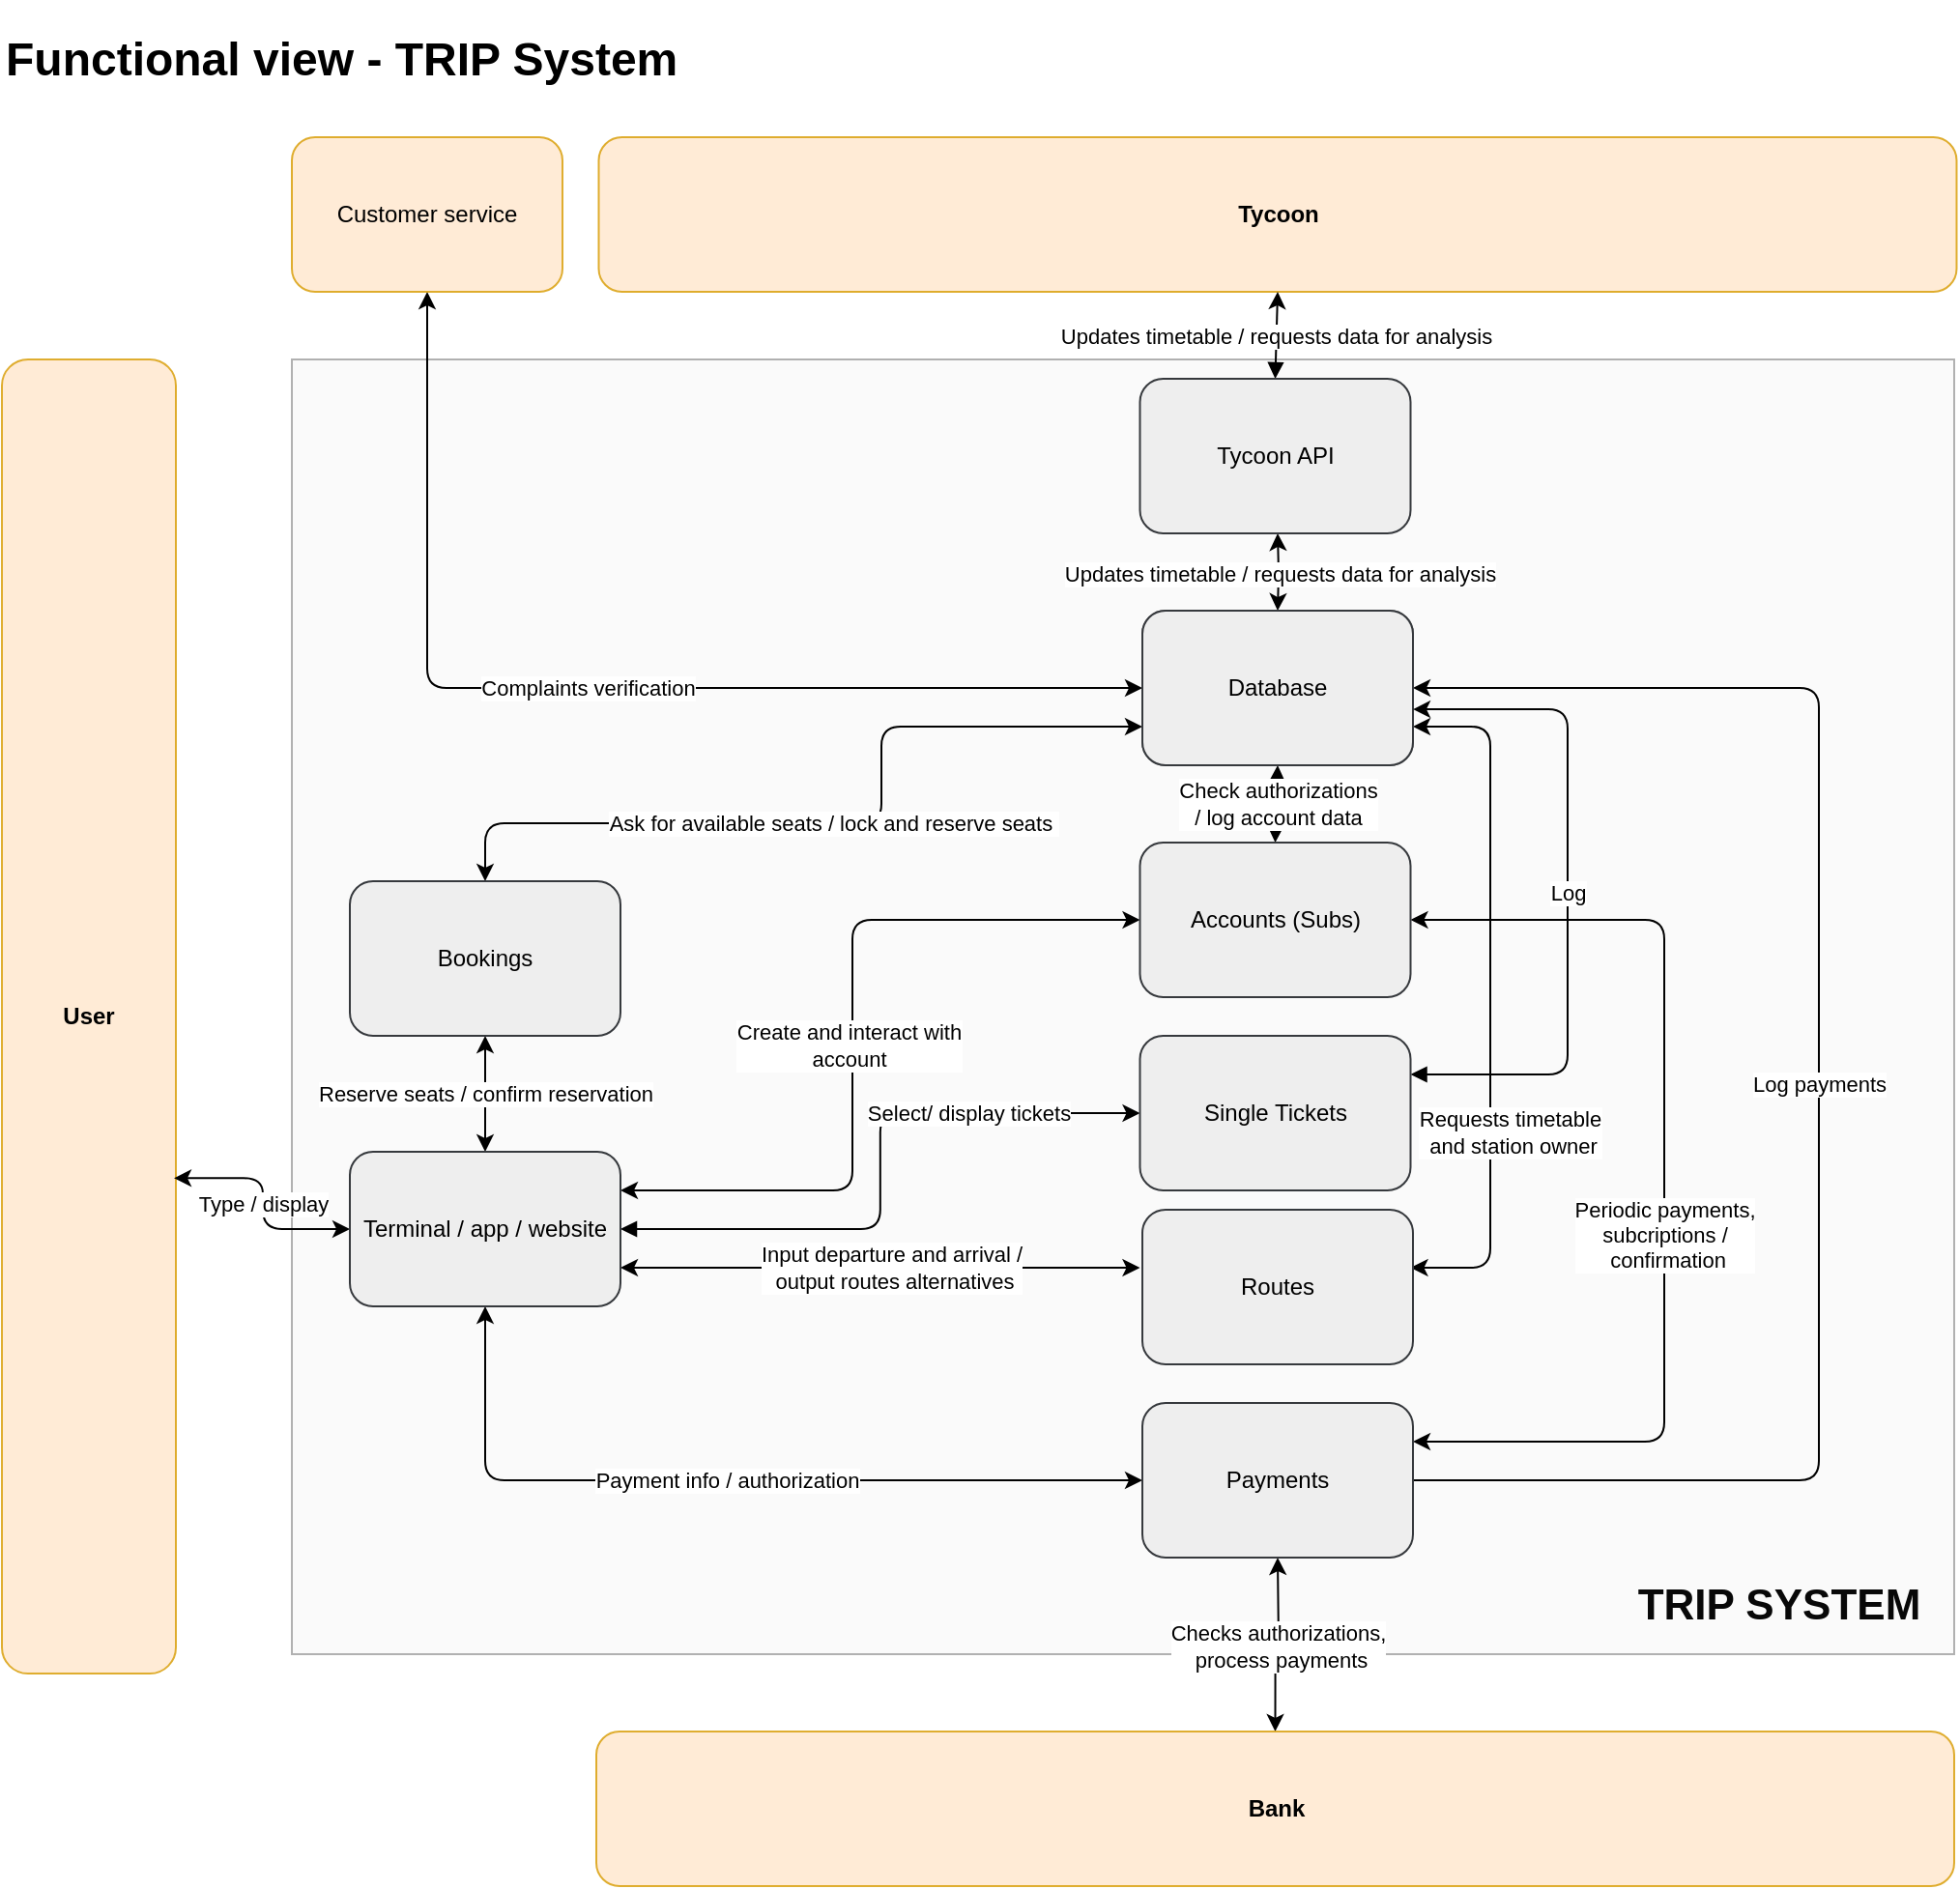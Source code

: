 <mxfile>
    <diagram id="ZQF833xw1EoGUe7-4v3m" name="Page-1">
        <mxGraphModel dx="1721" dy="877" grid="1" gridSize="10" guides="1" tooltips="1" connect="1" arrows="1" fold="1" page="1" pageScale="1" pageWidth="850" pageHeight="1100" math="0" shadow="0">
            <root>
                <mxCell id="0"/>
                <mxCell id="1" parent="0"/>
                <mxCell id="241" value="" style="whiteSpace=wrap;html=1;shadow=0;glass=0;sketch=0;opacity=50;fillColor=#f5f5f5;strokeColor=#666666;fontColor=#333333;" parent="1" vertex="1">
                    <mxGeometry x="280" y="270" width="860" height="670" as="geometry"/>
                </mxCell>
                <mxCell id="45" value="&lt;b&gt;User&lt;/b&gt;" style="rounded=1;whiteSpace=wrap;html=1;fillColor=#ffe6cc;strokeColor=#d79b00;opacity=80;" parent="1" vertex="1">
                    <mxGeometry x="130" y="270" width="90" height="680" as="geometry"/>
                </mxCell>
                <mxCell id="217" value="Complaints verification" style="edgeStyle=orthogonalEdgeStyle;html=1;exitX=0;exitY=0.5;exitDx=0;exitDy=0;entryX=0.5;entryY=1;entryDx=0;entryDy=0;endArrow=classic;endFill=1;startArrow=classic;startFill=1;" parent="1" source="85" target="114" edge="1">
                    <mxGeometry relative="1" as="geometry">
                        <mxPoint as="offset"/>
                    </mxGeometry>
                </mxCell>
                <mxCell id="85" value="Database" style="rounded=1;whiteSpace=wrap;html=1;fillColor=#f5f5f5;strokeColor=#666666;gradientColor=#b3b3b3;" parent="1" vertex="1">
                    <mxGeometry x="720" y="400" width="140" height="80" as="geometry"/>
                </mxCell>
                <mxCell id="99" value="Reserve seats / confirm reservation" style="edgeStyle=orthogonalEdgeStyle;html=1;exitX=0.5;exitY=0;exitDx=0;exitDy=0;entryX=0.5;entryY=1;entryDx=0;entryDy=0;startArrow=classic;startFill=1;" parent="1" source="89" target="90" edge="1">
                    <mxGeometry relative="1" as="geometry">
                        <mxPoint as="offset"/>
                    </mxGeometry>
                </mxCell>
                <mxCell id="100" value="Payment info / authorization" style="edgeStyle=orthogonalEdgeStyle;html=1;exitX=0.5;exitY=1;exitDx=0;exitDy=0;entryX=0;entryY=0.5;entryDx=0;entryDy=0;startArrow=classic;startFill=1;" parent="1" source="89" edge="1">
                    <mxGeometry relative="1" as="geometry">
                        <Array as="points">
                            <mxPoint x="380" y="850"/>
                        </Array>
                        <mxPoint x="720" y="850" as="targetPoint"/>
                    </mxGeometry>
                </mxCell>
                <mxCell id="101" style="edgeStyle=orthogonalEdgeStyle;html=1;exitX=1;exitY=0.75;exitDx=0;exitDy=0;entryX=0;entryY=0.5;entryDx=0;entryDy=0;startArrow=classic;startFill=1;" parent="1" source="89" edge="1">
                    <mxGeometry relative="1" as="geometry">
                        <mxPoint x="718.75" y="740" as="targetPoint"/>
                    </mxGeometry>
                </mxCell>
                <mxCell id="227" value="Input departure and arrival /&lt;br&gt;&amp;nbsp;output routes alternatives" style="edgeLabel;html=1;align=center;verticalAlign=middle;resizable=0;points=[];overflow=visible;perimeter=rectanglePerimeter;container=0;imageAspect=1;" parent="101" vertex="1" connectable="0">
                    <mxGeometry x="0.548" y="1" relative="1" as="geometry">
                        <mxPoint x="-68" y="1" as="offset"/>
                    </mxGeometry>
                </mxCell>
                <mxCell id="102" style="edgeStyle=orthogonalEdgeStyle;html=1;exitX=1;exitY=0.25;exitDx=0;exitDy=0;entryX=0;entryY=0.5;entryDx=0;entryDy=0;startArrow=classic;startFill=1;" parent="1" source="89" target="277" edge="1">
                    <mxGeometry relative="1" as="geometry">
                        <Array as="points">
                            <mxPoint x="570" y="700"/>
                            <mxPoint x="570" y="560"/>
                        </Array>
                    </mxGeometry>
                </mxCell>
                <mxCell id="226" value="Create and interact with &lt;br&gt;account&lt;br&gt;" style="edgeLabel;html=1;align=center;verticalAlign=middle;resizable=0;points=[];" parent="102" vertex="1" connectable="0">
                    <mxGeometry x="0.059" y="2" relative="1" as="geometry">
                        <mxPoint y="21" as="offset"/>
                    </mxGeometry>
                </mxCell>
                <mxCell id="219" value="Type / display" style="html=1;exitX=0;exitY=0.5;exitDx=0;exitDy=0;entryX=0.989;entryY=0.623;entryDx=0;entryDy=0;entryPerimeter=0;edgeStyle=orthogonalEdgeStyle;startArrow=classic;startFill=1;" parent="1" source="89" target="45" edge="1">
                    <mxGeometry relative="1" as="geometry">
                        <mxPoint x="250" y="720" as="targetPoint"/>
                    </mxGeometry>
                </mxCell>
                <mxCell id="298" value="Select/ display tickets" style="edgeStyle=orthogonalEdgeStyle;html=1;exitX=1;exitY=0.5;exitDx=0;exitDy=0;startArrow=block;startFill=1;" parent="1" source="89" target="297" edge="1">
                    <mxGeometry x="0.46" relative="1" as="geometry">
                        <mxPoint as="offset"/>
                    </mxGeometry>
                </mxCell>
                <mxCell id="89" value="Terminal / app / website" style="rounded=1;whiteSpace=wrap;html=1;fillColor=#eeeeee;strokeColor=#36393d;" parent="1" vertex="1">
                    <mxGeometry x="310" y="680" width="140" height="80" as="geometry"/>
                </mxCell>
                <mxCell id="105" value="Ask for available seats / lock and reserve seats&amp;nbsp;" style="edgeStyle=orthogonalEdgeStyle;html=1;exitX=0.5;exitY=0;exitDx=0;exitDy=0;entryX=0;entryY=0.75;entryDx=0;entryDy=0;startArrow=classic;startFill=1;" parent="1" source="90" target="85" edge="1">
                    <mxGeometry relative="1" as="geometry">
                        <mxPoint as="offset"/>
                        <Array as="points">
                            <mxPoint x="380" y="510"/>
                            <mxPoint x="585" y="510"/>
                            <mxPoint x="585" y="460"/>
                        </Array>
                    </mxGeometry>
                </mxCell>
                <mxCell id="90" value="Bookings" style="rounded=1;whiteSpace=wrap;html=1;fillColor=#eeeeee;strokeColor=#36393d;" parent="1" vertex="1">
                    <mxGeometry x="310" y="540" width="140" height="80" as="geometry"/>
                </mxCell>
                <mxCell id="104" value="Log payments" style="edgeStyle=orthogonalEdgeStyle;html=1;exitX=1;exitY=0.5;exitDx=0;exitDy=0;entryX=1;entryY=0.5;entryDx=0;entryDy=0;" parent="1" target="85" edge="1">
                    <mxGeometry relative="1" as="geometry">
                        <Array as="points">
                            <mxPoint x="1070" y="850"/>
                            <mxPoint x="1070" y="440"/>
                        </Array>
                        <mxPoint as="offset"/>
                        <mxPoint x="860" y="850" as="sourcePoint"/>
                    </mxGeometry>
                </mxCell>
                <mxCell id="112" value="Checks authorizations,&lt;br&gt;&amp;nbsp;process payments" style="edgeStyle=orthogonalEdgeStyle;html=1;exitX=0.5;exitY=1;exitDx=0;exitDy=0;entryX=0.5;entryY=0;entryDx=0;entryDy=0;startArrow=classic;startFill=1;" parent="1" target="111" edge="1">
                    <mxGeometry relative="1" as="geometry">
                        <mxPoint x="790" y="890" as="sourcePoint"/>
                    </mxGeometry>
                </mxCell>
                <mxCell id="106" style="edgeStyle=orthogonalEdgeStyle;html=1;exitX=1;exitY=0.5;exitDx=0;exitDy=0;entryX=1;entryY=0.75;entryDx=0;entryDy=0;startArrow=classic;startFill=1;" parent="1" target="85" edge="1">
                    <mxGeometry relative="1" as="geometry">
                        <Array as="points">
                            <mxPoint x="900" y="740"/>
                            <mxPoint x="900" y="460"/>
                        </Array>
                        <mxPoint x="858.75" y="740" as="sourcePoint"/>
                    </mxGeometry>
                </mxCell>
                <mxCell id="223" value="Requests timetable&lt;br&gt;&amp;nbsp;and station owner" style="edgeLabel;html=1;align=center;verticalAlign=middle;resizable=0;points=[];labelBackgroundColor=default;labelBorderColor=none;" parent="106" vertex="1" connectable="0">
                    <mxGeometry x="-0.379" y="1" relative="1" as="geometry">
                        <mxPoint x="11" as="offset"/>
                    </mxGeometry>
                </mxCell>
                <mxCell id="167" value="Periodic payments,&lt;br&gt;subcriptions /&lt;br&gt;&amp;nbsp;confirmation" style="edgeStyle=orthogonalEdgeStyle;html=1;exitX=1;exitY=0.5;exitDx=0;exitDy=0;entryX=1;entryY=0.25;entryDx=0;entryDy=0;startArrow=classic;startFill=1;" parent="1" edge="1">
                    <mxGeometry x="0.109" relative="1" as="geometry">
                        <mxPoint x="860" y="830" as="targetPoint"/>
                        <Array as="points">
                            <mxPoint x="990" y="560"/>
                            <mxPoint x="990" y="830"/>
                        </Array>
                        <mxPoint x="858.75" y="560" as="sourcePoint"/>
                        <mxPoint as="offset"/>
                    </mxGeometry>
                </mxCell>
                <mxCell id="218" value="Check authorizations &lt;br&gt;/ log account data" style="edgeStyle=orthogonalEdgeStyle;html=1;exitX=0.5;exitY=0;exitDx=0;exitDy=0;entryX=0.5;entryY=1;entryDx=0;entryDy=0;startArrow=classic;startFill=1;" parent="1" target="85" edge="1">
                    <mxGeometry relative="1" as="geometry">
                        <mxPoint x="788.75" y="520" as="sourcePoint"/>
                    </mxGeometry>
                </mxCell>
                <mxCell id="111" value="&lt;b&gt;Bank&lt;/b&gt;" style="rounded=1;whiteSpace=wrap;html=1;fillColor=#ffe6cc;strokeColor=#d79b00;opacity=80;" parent="1" vertex="1">
                    <mxGeometry x="437.5" y="980" width="702.5" height="80" as="geometry"/>
                </mxCell>
                <mxCell id="114" value="Customer service" style="rounded=1;whiteSpace=wrap;html=1;fillColor=#ffe6cc;strokeColor=#d79b00;opacity=80;" parent="1" vertex="1">
                    <mxGeometry x="280" y="155" width="140" height="80" as="geometry"/>
                </mxCell>
                <mxCell id="216" value="Updates timetable / requests data for analysis" style="edgeStyle=orthogonalEdgeStyle;html=1;entryX=0.5;entryY=0;entryDx=0;entryDy=0;startArrow=classic;startFill=1;" parent="1" target="85" edge="1">
                    <mxGeometry relative="1" as="geometry">
                        <mxPoint x="790" y="360" as="sourcePoint"/>
                    </mxGeometry>
                </mxCell>
                <mxCell id="215" value="&lt;b&gt;Tycoon&lt;/b&gt;" style="rounded=1;whiteSpace=wrap;html=1;fillColor=#ffe6cc;strokeColor=#d79b00;opacity=80;" parent="1" vertex="1">
                    <mxGeometry x="438.75" y="155" width="702.5" height="80" as="geometry"/>
                </mxCell>
                <mxCell id="238" value="&lt;h1&gt;Functional view - TRIP System&lt;/h1&gt;" style="text;strokeColor=none;align=left;fillColor=none;html=1;verticalAlign=middle;whiteSpace=wrap;rounded=0;" parent="1" vertex="1">
                    <mxGeometry x="130" y="100" width="670" height="30" as="geometry"/>
                </mxCell>
                <mxCell id="243" value="&lt;h1&gt;&lt;b&gt;&lt;font color=&quot;#080808&quot;&gt;TRIP SYSTEM&lt;/font&gt;&lt;/b&gt;&lt;/h1&gt;" style="edgeLabel;html=1;align=center;verticalAlign=middle;resizable=0;points=[];labelBackgroundColor=none;" parent="1" vertex="1" connectable="0">
                    <mxGeometry x="1065" y="900" as="geometry">
                        <mxPoint x="-16" y="15" as="offset"/>
                    </mxGeometry>
                </mxCell>
                <mxCell id="274" value="Payments" style="rounded=1;whiteSpace=wrap;html=1;fillColor=#eeeeee;strokeColor=#36393d;" parent="1" vertex="1">
                    <mxGeometry x="720" y="810" width="140" height="80" as="geometry"/>
                </mxCell>
                <mxCell id="275" value="Routes" style="rounded=1;whiteSpace=wrap;html=1;fillColor=#eeeeee;strokeColor=#36393d;" parent="1" vertex="1">
                    <mxGeometry x="720" y="710" width="140" height="80" as="geometry"/>
                </mxCell>
                <mxCell id="276" value="Database" style="rounded=1;whiteSpace=wrap;html=1;fillColor=#eeeeee;strokeColor=#36393d;" parent="1" vertex="1">
                    <mxGeometry x="720" y="400" width="140" height="80" as="geometry"/>
                </mxCell>
                <mxCell id="277" value="Accounts (Subs)" style="rounded=1;whiteSpace=wrap;html=1;fillColor=#eeeeee;strokeColor=#36393d;" parent="1" vertex="1">
                    <mxGeometry x="718.75" y="520" width="140" height="80" as="geometry"/>
                </mxCell>
                <mxCell id="299" value="Log" style="edgeStyle=orthogonalEdgeStyle;html=1;exitX=1;exitY=0.25;exitDx=0;exitDy=0;entryX=1;entryY=0.638;entryDx=0;entryDy=0;entryPerimeter=0;startArrow=block;startFill=1;" parent="1" source="297" target="276" edge="1">
                    <mxGeometry relative="1" as="geometry">
                        <Array as="points">
                            <mxPoint x="940" y="640"/>
                            <mxPoint x="940" y="451"/>
                        </Array>
                    </mxGeometry>
                </mxCell>
                <mxCell id="297" value="Single Tickets" style="rounded=1;whiteSpace=wrap;html=1;fillColor=#eeeeee;strokeColor=#36393d;" parent="1" vertex="1">
                    <mxGeometry x="718.75" y="620" width="140" height="80" as="geometry"/>
                </mxCell>
                <mxCell id="303" value="Updates timetable / requests data for analysis" style="edgeStyle=none;html=1;exitX=0.5;exitY=0;exitDx=0;exitDy=0;entryX=0.5;entryY=1;entryDx=0;entryDy=0;startArrow=block;startFill=1;" edge="1" parent="1" source="301" target="215">
                    <mxGeometry relative="1" as="geometry"/>
                </mxCell>
                <mxCell id="301" value="Tycoon API" style="rounded=1;whiteSpace=wrap;html=1;fillColor=#eeeeee;strokeColor=#36393d;" vertex="1" parent="1">
                    <mxGeometry x="718.75" y="280" width="140" height="80" as="geometry"/>
                </mxCell>
            </root>
        </mxGraphModel>
    </diagram>
</mxfile>